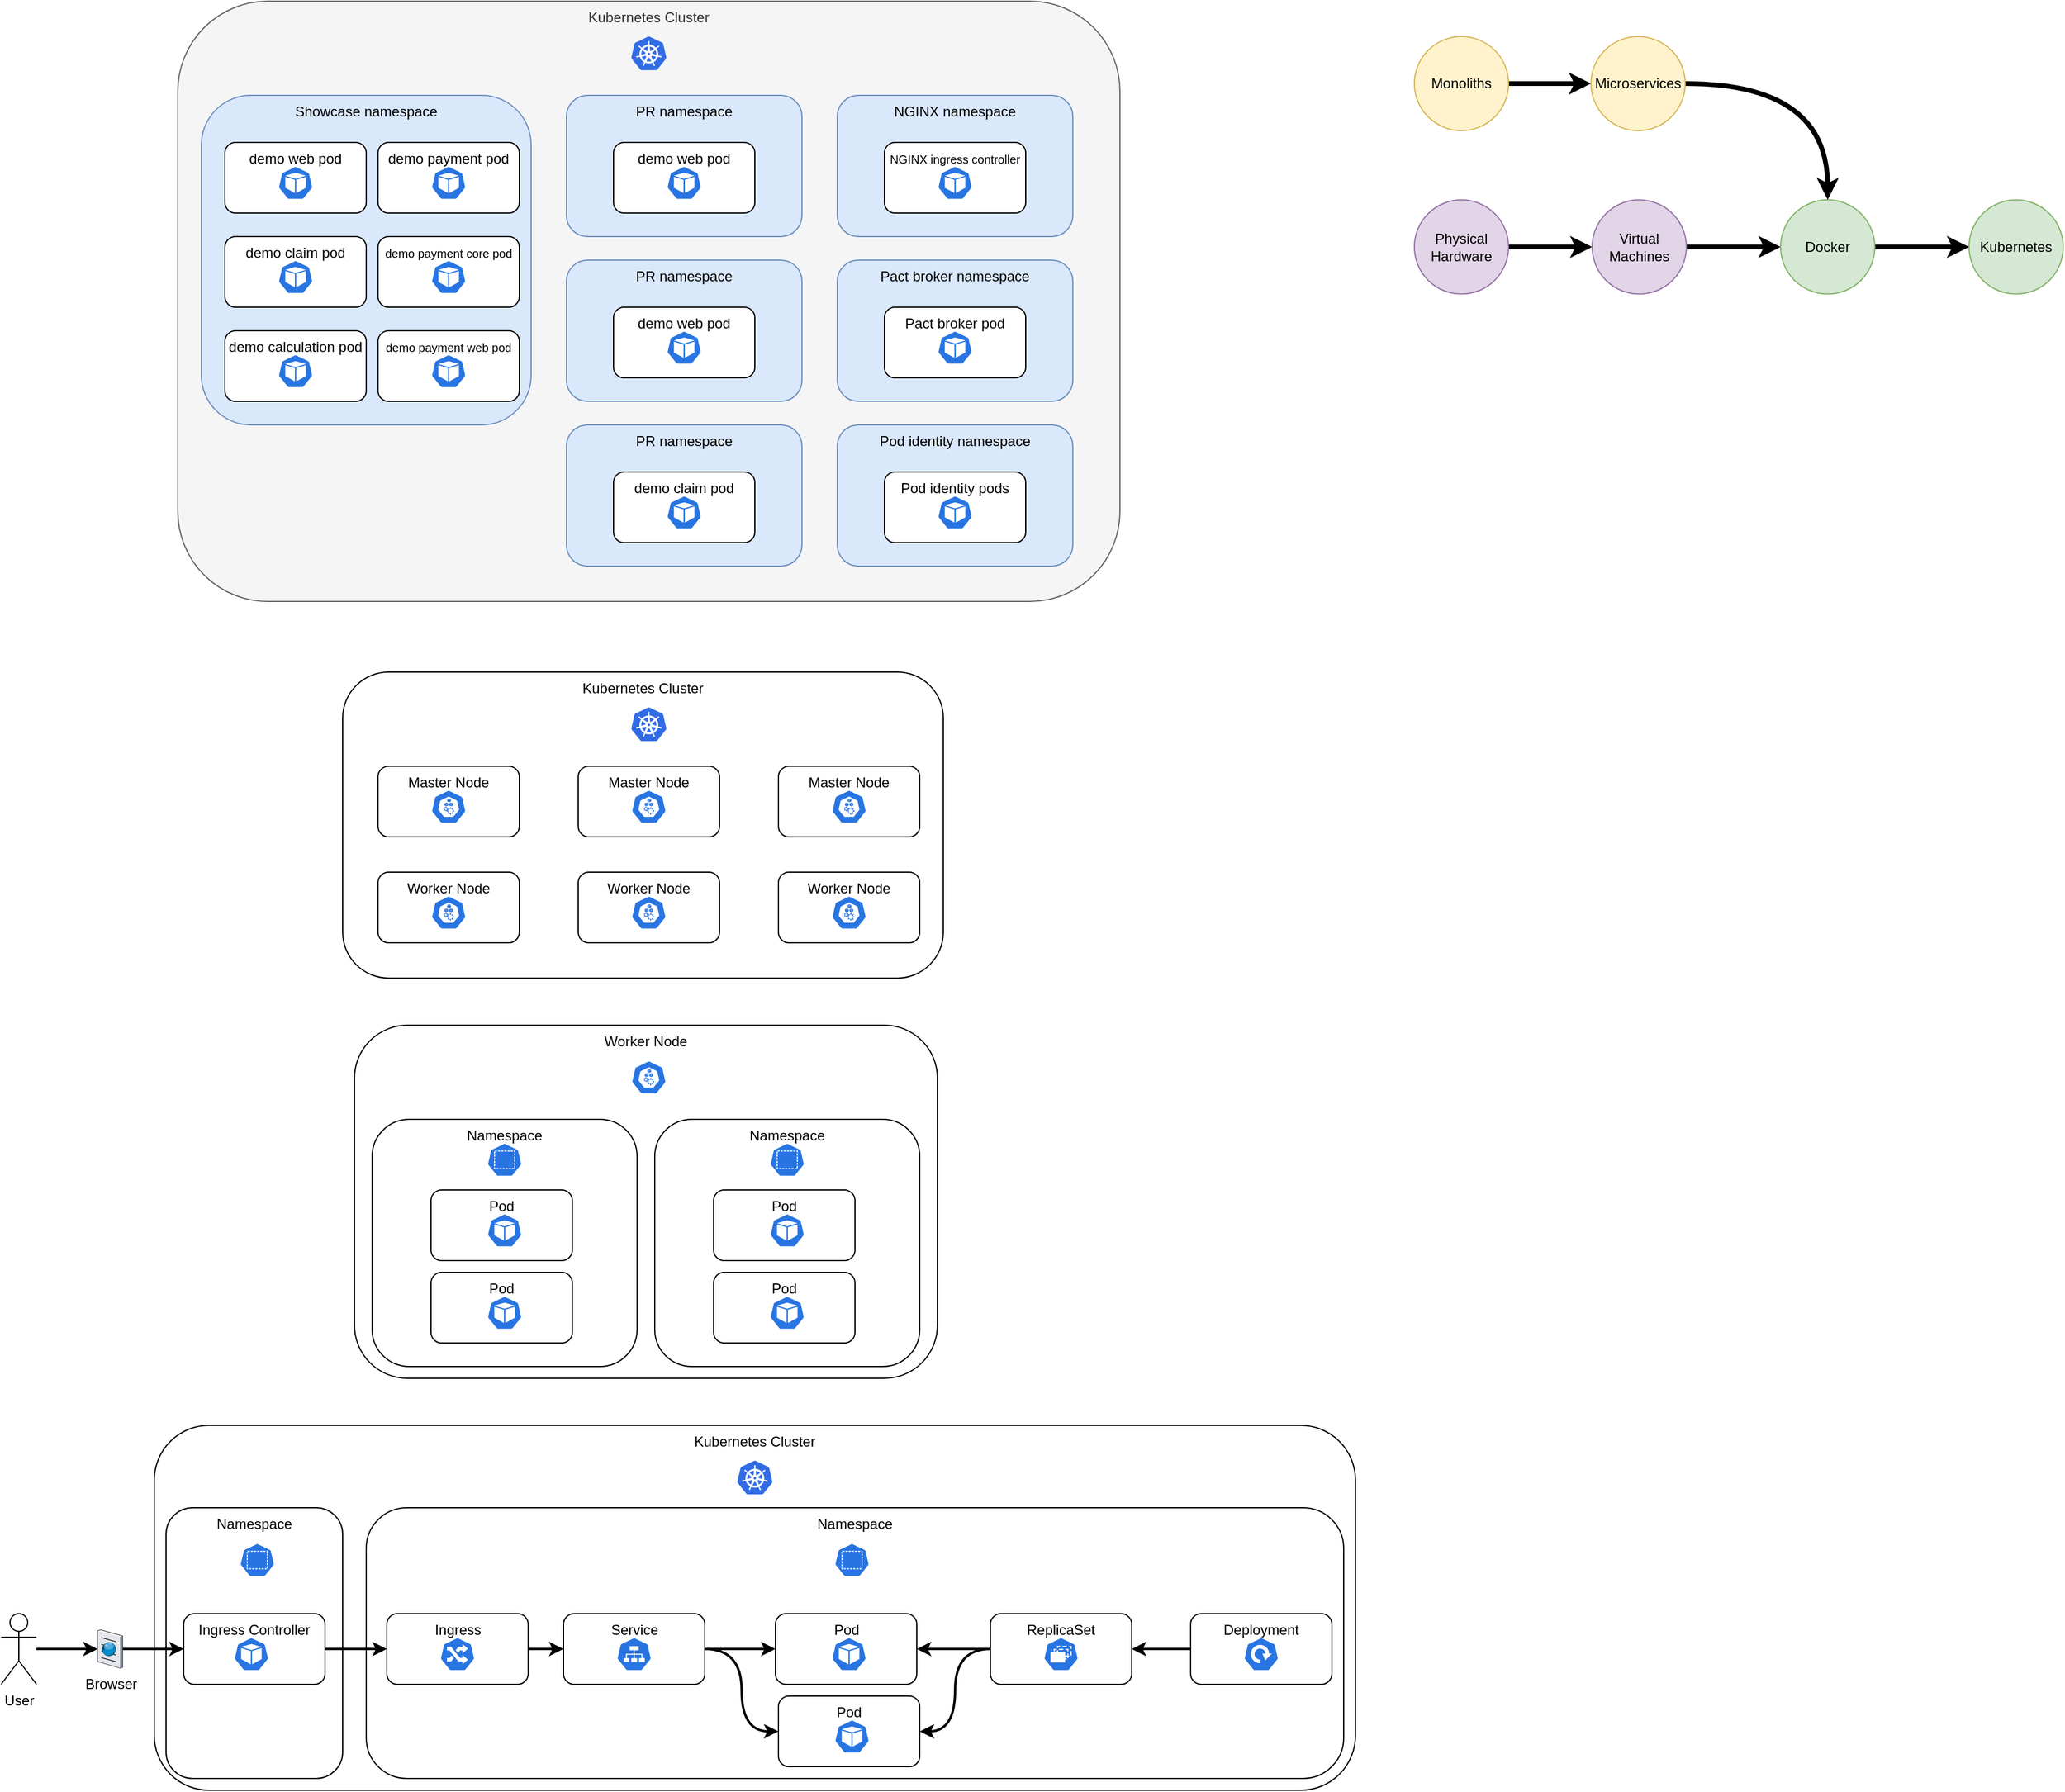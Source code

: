 <mxfile version="13.7.9" type="github">
  <diagram id="bVwzVA2QB-TCneLjOnaE" name="Page-1">
    <mxGraphModel dx="2249" dy="762" grid="1" gridSize="10" guides="1" tooltips="1" connect="1" arrows="1" fold="1" page="1" pageScale="1" pageWidth="827" pageHeight="1169" math="0" shadow="0">
      <root>
        <mxCell id="0" />
        <mxCell id="1" parent="0" />
        <mxCell id="e41JxoP05bFK3vtWO0Bo-95" value="Kubernetes Cluster" style="rounded=1;whiteSpace=wrap;html=1;horizontal=1;verticalAlign=top;" vertex="1" parent="1">
          <mxGeometry x="20" y="1240" width="1020" height="310" as="geometry" />
        </mxCell>
        <mxCell id="e41JxoP05bFK3vtWO0Bo-96" value="" style="aspect=fixed;html=1;points=[];align=center;image;fontSize=12;image=img/lib/mscae/Kubernetes.svg;" vertex="1" parent="1">
          <mxGeometry x="515" y="1270" width="30" height="28.8" as="geometry" />
        </mxCell>
        <mxCell id="D4DUJ76G0orAwDeF6ANS-1" value="Kubernetes Cluster" style="rounded=1;whiteSpace=wrap;html=1;horizontal=1;verticalAlign=top;fillColor=#f5f5f5;strokeColor=#666666;fontColor=#333333;" parent="1" vertex="1">
          <mxGeometry x="40" y="30" width="800" height="510" as="geometry" />
        </mxCell>
        <mxCell id="D4DUJ76G0orAwDeF6ANS-2" value="Showcase namespace" style="rounded=1;whiteSpace=wrap;html=1;verticalAlign=top;fillColor=#dae8fc;strokeColor=#6c8ebf;" parent="1" vertex="1">
          <mxGeometry x="60" y="110" width="280" height="280" as="geometry" />
        </mxCell>
        <mxCell id="D4DUJ76G0orAwDeF6ANS-3" value="demo web pod" style="rounded=1;whiteSpace=wrap;html=1;verticalAlign=top;" parent="1" vertex="1">
          <mxGeometry x="80" y="150" width="120" height="60" as="geometry" />
        </mxCell>
        <mxCell id="D4DUJ76G0orAwDeF6ANS-4" value="" style="html=1;dashed=0;whitespace=wrap;fillColor=#2875E2;strokeColor=#ffffff;points=[[0.005,0.63,0],[0.1,0.2,0],[0.9,0.2,0],[0.5,0,0],[0.995,0.63,0],[0.72,0.99,0],[0.5,1,0],[0.28,0.99,0]];shape=mxgraph.kubernetes.icon;prIcon=pod;aspect=fixed;" parent="1" vertex="1">
          <mxGeometry x="125" y="170" width="30" height="28.8" as="geometry" />
        </mxCell>
        <mxCell id="D4DUJ76G0orAwDeF6ANS-5" value="" style="aspect=fixed;html=1;points=[];align=center;image;fontSize=12;image=img/lib/mscae/Kubernetes.svg;" parent="1" vertex="1">
          <mxGeometry x="425" y="60" width="30" height="28.8" as="geometry" />
        </mxCell>
        <mxCell id="D4DUJ76G0orAwDeF6ANS-6" value="demo claim pod" style="rounded=1;whiteSpace=wrap;html=1;verticalAlign=top;" parent="1" vertex="1">
          <mxGeometry x="80" y="230" width="120" height="60" as="geometry" />
        </mxCell>
        <mxCell id="D4DUJ76G0orAwDeF6ANS-7" value="" style="html=1;dashed=0;whitespace=wrap;fillColor=#2875E2;strokeColor=#ffffff;points=[[0.005,0.63,0],[0.1,0.2,0],[0.9,0.2,0],[0.5,0,0],[0.995,0.63,0],[0.72,0.99,0],[0.5,1,0],[0.28,0.99,0]];shape=mxgraph.kubernetes.icon;prIcon=pod;aspect=fixed;" parent="1" vertex="1">
          <mxGeometry x="125" y="250" width="30" height="28.8" as="geometry" />
        </mxCell>
        <mxCell id="D4DUJ76G0orAwDeF6ANS-8" value="demo payment pod" style="rounded=1;whiteSpace=wrap;html=1;verticalAlign=top;" parent="1" vertex="1">
          <mxGeometry x="210" y="150" width="120" height="60" as="geometry" />
        </mxCell>
        <mxCell id="D4DUJ76G0orAwDeF6ANS-9" value="" style="html=1;dashed=0;whitespace=wrap;fillColor=#2875E2;strokeColor=#ffffff;points=[[0.005,0.63,0],[0.1,0.2,0],[0.9,0.2,0],[0.5,0,0],[0.995,0.63,0],[0.72,0.99,0],[0.5,1,0],[0.28,0.99,0]];shape=mxgraph.kubernetes.icon;prIcon=pod;aspect=fixed;" parent="1" vertex="1">
          <mxGeometry x="255" y="170" width="30" height="28.8" as="geometry" />
        </mxCell>
        <mxCell id="D4DUJ76G0orAwDeF6ANS-10" value="&lt;font style=&quot;font-size: 10px&quot;&gt;demo payment core pod&lt;/font&gt;" style="rounded=1;whiteSpace=wrap;html=1;verticalAlign=top;" parent="1" vertex="1">
          <mxGeometry x="210" y="230" width="120" height="60" as="geometry" />
        </mxCell>
        <mxCell id="D4DUJ76G0orAwDeF6ANS-11" value="" style="html=1;dashed=0;whitespace=wrap;fillColor=#2875E2;strokeColor=#ffffff;points=[[0.005,0.63,0],[0.1,0.2,0],[0.9,0.2,0],[0.5,0,0],[0.995,0.63,0],[0.72,0.99,0],[0.5,1,0],[0.28,0.99,0]];shape=mxgraph.kubernetes.icon;prIcon=pod;aspect=fixed;" parent="1" vertex="1">
          <mxGeometry x="255" y="250" width="30" height="28.8" as="geometry" />
        </mxCell>
        <mxCell id="D4DUJ76G0orAwDeF6ANS-12" value="&lt;font style=&quot;font-size: 10px&quot;&gt;demo payment web pod&lt;/font&gt;" style="rounded=1;whiteSpace=wrap;html=1;verticalAlign=top;" parent="1" vertex="1">
          <mxGeometry x="210" y="310" width="120" height="60" as="geometry" />
        </mxCell>
        <mxCell id="D4DUJ76G0orAwDeF6ANS-13" value="" style="html=1;dashed=0;whitespace=wrap;fillColor=#2875E2;strokeColor=#ffffff;points=[[0.005,0.63,0],[0.1,0.2,0],[0.9,0.2,0],[0.5,0,0],[0.995,0.63,0],[0.72,0.99,0],[0.5,1,0],[0.28,0.99,0]];shape=mxgraph.kubernetes.icon;prIcon=pod;aspect=fixed;" parent="1" vertex="1">
          <mxGeometry x="255" y="330" width="30" height="28.8" as="geometry" />
        </mxCell>
        <mxCell id="D4DUJ76G0orAwDeF6ANS-14" value="demo calculation pod" style="rounded=1;whiteSpace=wrap;html=1;verticalAlign=top;" parent="1" vertex="1">
          <mxGeometry x="80" y="310" width="120" height="60" as="geometry" />
        </mxCell>
        <mxCell id="D4DUJ76G0orAwDeF6ANS-15" value="" style="html=1;dashed=0;whitespace=wrap;fillColor=#2875E2;strokeColor=#ffffff;points=[[0.005,0.63,0],[0.1,0.2,0],[0.9,0.2,0],[0.5,0,0],[0.995,0.63,0],[0.72,0.99,0],[0.5,1,0],[0.28,0.99,0]];shape=mxgraph.kubernetes.icon;prIcon=pod;aspect=fixed;" parent="1" vertex="1">
          <mxGeometry x="125" y="330" width="30" height="28.8" as="geometry" />
        </mxCell>
        <mxCell id="D4DUJ76G0orAwDeF6ANS-16" value="PR namespace" style="rounded=1;whiteSpace=wrap;html=1;verticalAlign=top;fillColor=#dae8fc;strokeColor=#6c8ebf;" parent="1" vertex="1">
          <mxGeometry x="370" y="110" width="200" height="120" as="geometry" />
        </mxCell>
        <mxCell id="D4DUJ76G0orAwDeF6ANS-17" value="demo web pod" style="rounded=1;whiteSpace=wrap;html=1;verticalAlign=top;" parent="1" vertex="1">
          <mxGeometry x="410" y="150" width="120" height="60" as="geometry" />
        </mxCell>
        <mxCell id="D4DUJ76G0orAwDeF6ANS-18" value="" style="html=1;dashed=0;whitespace=wrap;fillColor=#2875E2;strokeColor=#ffffff;points=[[0.005,0.63,0],[0.1,0.2,0],[0.9,0.2,0],[0.5,0,0],[0.995,0.63,0],[0.72,0.99,0],[0.5,1,0],[0.28,0.99,0]];shape=mxgraph.kubernetes.icon;prIcon=pod;aspect=fixed;" parent="1" vertex="1">
          <mxGeometry x="455" y="170" width="30" height="28.8" as="geometry" />
        </mxCell>
        <mxCell id="D4DUJ76G0orAwDeF6ANS-19" value="PR namespace" style="rounded=1;whiteSpace=wrap;html=1;verticalAlign=top;fillColor=#dae8fc;strokeColor=#6c8ebf;" parent="1" vertex="1">
          <mxGeometry x="370" y="250" width="200" height="120" as="geometry" />
        </mxCell>
        <mxCell id="D4DUJ76G0orAwDeF6ANS-20" value="demo web pod" style="rounded=1;whiteSpace=wrap;html=1;verticalAlign=top;" parent="1" vertex="1">
          <mxGeometry x="410" y="290" width="120" height="60" as="geometry" />
        </mxCell>
        <mxCell id="D4DUJ76G0orAwDeF6ANS-21" value="" style="html=1;dashed=0;whitespace=wrap;fillColor=#2875E2;strokeColor=#ffffff;points=[[0.005,0.63,0],[0.1,0.2,0],[0.9,0.2,0],[0.5,0,0],[0.995,0.63,0],[0.72,0.99,0],[0.5,1,0],[0.28,0.99,0]];shape=mxgraph.kubernetes.icon;prIcon=pod;aspect=fixed;" parent="1" vertex="1">
          <mxGeometry x="455" y="310" width="30" height="28.8" as="geometry" />
        </mxCell>
        <mxCell id="D4DUJ76G0orAwDeF6ANS-22" value="PR namespace" style="rounded=1;whiteSpace=wrap;html=1;verticalAlign=top;fillColor=#dae8fc;strokeColor=#6c8ebf;" parent="1" vertex="1">
          <mxGeometry x="370" y="390" width="200" height="120" as="geometry" />
        </mxCell>
        <mxCell id="D4DUJ76G0orAwDeF6ANS-23" value="demo claim pod" style="rounded=1;whiteSpace=wrap;html=1;verticalAlign=top;" parent="1" vertex="1">
          <mxGeometry x="410" y="430" width="120" height="60" as="geometry" />
        </mxCell>
        <mxCell id="D4DUJ76G0orAwDeF6ANS-24" value="" style="html=1;dashed=0;whitespace=wrap;fillColor=#2875E2;strokeColor=#ffffff;points=[[0.005,0.63,0],[0.1,0.2,0],[0.9,0.2,0],[0.5,0,0],[0.995,0.63,0],[0.72,0.99,0],[0.5,1,0],[0.28,0.99,0]];shape=mxgraph.kubernetes.icon;prIcon=pod;aspect=fixed;" parent="1" vertex="1">
          <mxGeometry x="455" y="450" width="30" height="28.8" as="geometry" />
        </mxCell>
        <mxCell id="D4DUJ76G0orAwDeF6ANS-25" value="NGINX namespace" style="rounded=1;whiteSpace=wrap;html=1;verticalAlign=top;fillColor=#dae8fc;strokeColor=#6c8ebf;" parent="1" vertex="1">
          <mxGeometry x="600" y="110" width="200" height="120" as="geometry" />
        </mxCell>
        <mxCell id="D4DUJ76G0orAwDeF6ANS-26" value="&lt;font style=&quot;font-size: 10px&quot;&gt;NGINX ingress controller&lt;/font&gt;" style="rounded=1;whiteSpace=wrap;html=1;verticalAlign=top;" parent="1" vertex="1">
          <mxGeometry x="640" y="150" width="120" height="60" as="geometry" />
        </mxCell>
        <mxCell id="D4DUJ76G0orAwDeF6ANS-27" value="" style="html=1;dashed=0;whitespace=wrap;fillColor=#2875E2;strokeColor=#ffffff;points=[[0.005,0.63,0],[0.1,0.2,0],[0.9,0.2,0],[0.5,0,0],[0.995,0.63,0],[0.72,0.99,0],[0.5,1,0],[0.28,0.99,0]];shape=mxgraph.kubernetes.icon;prIcon=pod;aspect=fixed;" parent="1" vertex="1">
          <mxGeometry x="685" y="170" width="30" height="28.8" as="geometry" />
        </mxCell>
        <mxCell id="D4DUJ76G0orAwDeF6ANS-35" value="Pact broker namespace" style="rounded=1;whiteSpace=wrap;html=1;verticalAlign=top;fillColor=#dae8fc;strokeColor=#6c8ebf;" parent="1" vertex="1">
          <mxGeometry x="600" y="250" width="200" height="120" as="geometry" />
        </mxCell>
        <mxCell id="D4DUJ76G0orAwDeF6ANS-36" value="Pact broker pod" style="rounded=1;whiteSpace=wrap;html=1;verticalAlign=top;" parent="1" vertex="1">
          <mxGeometry x="640" y="290" width="120" height="60" as="geometry" />
        </mxCell>
        <mxCell id="D4DUJ76G0orAwDeF6ANS-37" value="" style="html=1;dashed=0;whitespace=wrap;fillColor=#2875E2;strokeColor=#ffffff;points=[[0.005,0.63,0],[0.1,0.2,0],[0.9,0.2,0],[0.5,0,0],[0.995,0.63,0],[0.72,0.99,0],[0.5,1,0],[0.28,0.99,0]];shape=mxgraph.kubernetes.icon;prIcon=pod;aspect=fixed;" parent="1" vertex="1">
          <mxGeometry x="685" y="310" width="30" height="28.8" as="geometry" />
        </mxCell>
        <mxCell id="D4DUJ76G0orAwDeF6ANS-41" value="Pod identity namespace" style="rounded=1;whiteSpace=wrap;html=1;verticalAlign=top;fillColor=#dae8fc;strokeColor=#6c8ebf;" parent="1" vertex="1">
          <mxGeometry x="600" y="390" width="200" height="120" as="geometry" />
        </mxCell>
        <mxCell id="D4DUJ76G0orAwDeF6ANS-42" value="Pod identity pods" style="rounded=1;whiteSpace=wrap;html=1;verticalAlign=top;" parent="1" vertex="1">
          <mxGeometry x="640" y="430" width="120" height="60" as="geometry" />
        </mxCell>
        <mxCell id="D4DUJ76G0orAwDeF6ANS-43" value="" style="html=1;dashed=0;whitespace=wrap;fillColor=#2875E2;strokeColor=#ffffff;points=[[0.005,0.63,0],[0.1,0.2,0],[0.9,0.2,0],[0.5,0,0],[0.995,0.63,0],[0.72,0.99,0],[0.5,1,0],[0.28,0.99,0]];shape=mxgraph.kubernetes.icon;prIcon=pod;aspect=fixed;" parent="1" vertex="1">
          <mxGeometry x="685" y="450" width="30" height="28.8" as="geometry" />
        </mxCell>
        <mxCell id="5cPNlVaCanLQCvZLbyMY-3" value="" style="edgeStyle=orthogonalEdgeStyle;rounded=0;orthogonalLoop=1;jettySize=auto;html=1;curved=1;strokeWidth=4;" parent="1" source="5cPNlVaCanLQCvZLbyMY-1" target="5cPNlVaCanLQCvZLbyMY-2" edge="1">
          <mxGeometry relative="1" as="geometry" />
        </mxCell>
        <mxCell id="5cPNlVaCanLQCvZLbyMY-1" value="Physical Hardware" style="ellipse;whiteSpace=wrap;html=1;aspect=fixed;fillColor=#e1d5e7;strokeColor=#9673a6;" parent="1" vertex="1">
          <mxGeometry x="1090" y="198.8" width="80" height="80" as="geometry" />
        </mxCell>
        <mxCell id="5cPNlVaCanLQCvZLbyMY-5" value="" style="edgeStyle=orthogonalEdgeStyle;rounded=0;orthogonalLoop=1;jettySize=auto;html=1;curved=1;strokeWidth=4;" parent="1" source="5cPNlVaCanLQCvZLbyMY-2" target="5cPNlVaCanLQCvZLbyMY-4" edge="1">
          <mxGeometry relative="1" as="geometry" />
        </mxCell>
        <mxCell id="5cPNlVaCanLQCvZLbyMY-2" value="Virtual Machines" style="ellipse;whiteSpace=wrap;html=1;aspect=fixed;fillColor=#e1d5e7;strokeColor=#9673a6;" parent="1" vertex="1">
          <mxGeometry x="1241" y="198.8" width="80" height="80" as="geometry" />
        </mxCell>
        <mxCell id="5cPNlVaCanLQCvZLbyMY-7" value="" style="edgeStyle=orthogonalEdgeStyle;rounded=0;orthogonalLoop=1;jettySize=auto;html=1;curved=1;strokeWidth=4;" parent="1" source="5cPNlVaCanLQCvZLbyMY-4" target="5cPNlVaCanLQCvZLbyMY-6" edge="1">
          <mxGeometry relative="1" as="geometry" />
        </mxCell>
        <mxCell id="5cPNlVaCanLQCvZLbyMY-4" value="Docker" style="ellipse;whiteSpace=wrap;html=1;aspect=fixed;fillColor=#d5e8d4;strokeColor=#82b366;" parent="1" vertex="1">
          <mxGeometry x="1401" y="198.8" width="80" height="80" as="geometry" />
        </mxCell>
        <mxCell id="5cPNlVaCanLQCvZLbyMY-6" value="Kubernetes" style="ellipse;whiteSpace=wrap;html=1;aspect=fixed;fillColor=#d5e8d4;strokeColor=#82b366;" parent="1" vertex="1">
          <mxGeometry x="1561" y="198.8" width="80" height="80" as="geometry" />
        </mxCell>
        <mxCell id="5cPNlVaCanLQCvZLbyMY-10" value="" style="edgeStyle=orthogonalEdgeStyle;rounded=0;orthogonalLoop=1;jettySize=auto;html=1;curved=1;strokeWidth=4;" parent="1" source="5cPNlVaCanLQCvZLbyMY-8" target="5cPNlVaCanLQCvZLbyMY-9" edge="1">
          <mxGeometry relative="1" as="geometry" />
        </mxCell>
        <mxCell id="5cPNlVaCanLQCvZLbyMY-8" value="Monoliths" style="ellipse;whiteSpace=wrap;html=1;aspect=fixed;fillColor=#fff2cc;strokeColor=#d6b656;" parent="1" vertex="1">
          <mxGeometry x="1090" y="60" width="80" height="80" as="geometry" />
        </mxCell>
        <mxCell id="5cPNlVaCanLQCvZLbyMY-11" style="edgeStyle=orthogonalEdgeStyle;rounded=0;orthogonalLoop=1;jettySize=auto;html=1;entryX=0.5;entryY=0;entryDx=0;entryDy=0;curved=1;strokeWidth=4;" parent="1" source="5cPNlVaCanLQCvZLbyMY-9" target="5cPNlVaCanLQCvZLbyMY-4" edge="1">
          <mxGeometry relative="1" as="geometry" />
        </mxCell>
        <mxCell id="5cPNlVaCanLQCvZLbyMY-9" value="Microservices" style="ellipse;whiteSpace=wrap;html=1;aspect=fixed;fillColor=#fff2cc;strokeColor=#d6b656;" parent="1" vertex="1">
          <mxGeometry x="1240" y="60" width="80" height="80" as="geometry" />
        </mxCell>
        <mxCell id="e41JxoP05bFK3vtWO0Bo-1" value="Kubernetes Cluster" style="rounded=1;whiteSpace=wrap;html=1;horizontal=1;verticalAlign=top;" vertex="1" parent="1">
          <mxGeometry x="180" y="600" width="510" height="260" as="geometry" />
        </mxCell>
        <mxCell id="e41JxoP05bFK3vtWO0Bo-5" value="" style="aspect=fixed;html=1;points=[];align=center;image;fontSize=12;image=img/lib/mscae/Kubernetes.svg;" vertex="1" parent="1">
          <mxGeometry x="425" y="630" width="30" height="28.8" as="geometry" />
        </mxCell>
        <mxCell id="e41JxoP05bFK3vtWO0Bo-34" value="Master Node" style="rounded=1;whiteSpace=wrap;html=1;verticalAlign=top;" vertex="1" parent="1">
          <mxGeometry x="210" y="680" width="120" height="60" as="geometry" />
        </mxCell>
        <mxCell id="e41JxoP05bFK3vtWO0Bo-35" value="" style="html=1;dashed=0;whitespace=wrap;fillColor=#2875E2;strokeColor=#ffffff;points=[[0.005,0.63,0],[0.1,0.2,0],[0.9,0.2,0],[0.5,0,0],[0.995,0.63,0],[0.72,0.99,0],[0.5,1,0],[0.28,0.99,0]];shape=mxgraph.kubernetes.icon;prIcon=node;aspect=fixed;" vertex="1" parent="1">
          <mxGeometry x="255" y="700" width="30" height="28.8" as="geometry" />
        </mxCell>
        <mxCell id="e41JxoP05bFK3vtWO0Bo-36" value="Master Node" style="rounded=1;whiteSpace=wrap;html=1;verticalAlign=top;" vertex="1" parent="1">
          <mxGeometry x="380" y="680" width="120" height="60" as="geometry" />
        </mxCell>
        <mxCell id="e41JxoP05bFK3vtWO0Bo-37" value="" style="html=1;dashed=0;whitespace=wrap;fillColor=#2875E2;strokeColor=#ffffff;points=[[0.005,0.63,0],[0.1,0.2,0],[0.9,0.2,0],[0.5,0,0],[0.995,0.63,0],[0.72,0.99,0],[0.5,1,0],[0.28,0.99,0]];shape=mxgraph.kubernetes.icon;prIcon=node;aspect=fixed;" vertex="1" parent="1">
          <mxGeometry x="425" y="700" width="30" height="28.8" as="geometry" />
        </mxCell>
        <mxCell id="e41JxoP05bFK3vtWO0Bo-38" value="Master Node" style="rounded=1;whiteSpace=wrap;html=1;verticalAlign=top;" vertex="1" parent="1">
          <mxGeometry x="550" y="680" width="120" height="60" as="geometry" />
        </mxCell>
        <mxCell id="e41JxoP05bFK3vtWO0Bo-39" value="" style="html=1;dashed=0;whitespace=wrap;fillColor=#2875E2;strokeColor=#ffffff;points=[[0.005,0.63,0],[0.1,0.2,0],[0.9,0.2,0],[0.5,0,0],[0.995,0.63,0],[0.72,0.99,0],[0.5,1,0],[0.28,0.99,0]];shape=mxgraph.kubernetes.icon;prIcon=node;aspect=fixed;" vertex="1" parent="1">
          <mxGeometry x="595" y="700" width="30" height="28.8" as="geometry" />
        </mxCell>
        <mxCell id="e41JxoP05bFK3vtWO0Bo-40" value="Worker Node" style="rounded=1;whiteSpace=wrap;html=1;verticalAlign=top;" vertex="1" parent="1">
          <mxGeometry x="210" y="770" width="120" height="60" as="geometry" />
        </mxCell>
        <mxCell id="e41JxoP05bFK3vtWO0Bo-41" value="" style="html=1;dashed=0;whitespace=wrap;fillColor=#2875E2;strokeColor=#ffffff;points=[[0.005,0.63,0],[0.1,0.2,0],[0.9,0.2,0],[0.5,0,0],[0.995,0.63,0],[0.72,0.99,0],[0.5,1,0],[0.28,0.99,0]];shape=mxgraph.kubernetes.icon;prIcon=node;aspect=fixed;" vertex="1" parent="1">
          <mxGeometry x="255" y="790" width="30" height="28.8" as="geometry" />
        </mxCell>
        <mxCell id="e41JxoP05bFK3vtWO0Bo-42" value="Worker Node" style="rounded=1;whiteSpace=wrap;html=1;verticalAlign=top;" vertex="1" parent="1">
          <mxGeometry x="380" y="770" width="120" height="60" as="geometry" />
        </mxCell>
        <mxCell id="e41JxoP05bFK3vtWO0Bo-43" value="" style="html=1;dashed=0;whitespace=wrap;fillColor=#2875E2;strokeColor=#ffffff;points=[[0.005,0.63,0],[0.1,0.2,0],[0.9,0.2,0],[0.5,0,0],[0.995,0.63,0],[0.72,0.99,0],[0.5,1,0],[0.28,0.99,0]];shape=mxgraph.kubernetes.icon;prIcon=node;aspect=fixed;" vertex="1" parent="1">
          <mxGeometry x="425" y="790" width="30" height="28.8" as="geometry" />
        </mxCell>
        <mxCell id="e41JxoP05bFK3vtWO0Bo-44" value="Worker Node" style="rounded=1;whiteSpace=wrap;html=1;verticalAlign=top;" vertex="1" parent="1">
          <mxGeometry x="550" y="770" width="120" height="60" as="geometry" />
        </mxCell>
        <mxCell id="e41JxoP05bFK3vtWO0Bo-45" value="" style="html=1;dashed=0;whitespace=wrap;fillColor=#2875E2;strokeColor=#ffffff;points=[[0.005,0.63,0],[0.1,0.2,0],[0.9,0.2,0],[0.5,0,0],[0.995,0.63,0],[0.72,0.99,0],[0.5,1,0],[0.28,0.99,0]];shape=mxgraph.kubernetes.icon;prIcon=node;aspect=fixed;" vertex="1" parent="1">
          <mxGeometry x="595" y="790" width="30" height="28.8" as="geometry" />
        </mxCell>
        <mxCell id="e41JxoP05bFK3vtWO0Bo-46" value="Worker Node" style="rounded=1;whiteSpace=wrap;html=1;horizontal=1;verticalAlign=top;" vertex="1" parent="1">
          <mxGeometry x="190" y="900" width="495" height="300" as="geometry" />
        </mxCell>
        <mxCell id="e41JxoP05bFK3vtWO0Bo-48" value="Namespace" style="rounded=1;whiteSpace=wrap;html=1;verticalAlign=top;" vertex="1" parent="1">
          <mxGeometry x="205" y="980" width="225" height="210" as="geometry" />
        </mxCell>
        <mxCell id="e41JxoP05bFK3vtWO0Bo-60" value="" style="html=1;dashed=0;whitespace=wrap;fillColor=#2875E2;strokeColor=#ffffff;points=[[0.005,0.63,0],[0.1,0.2,0],[0.9,0.2,0],[0.5,0,0],[0.995,0.63,0],[0.72,0.99,0],[0.5,1,0],[0.28,0.99,0]];shape=mxgraph.kubernetes.icon;prIcon=node;aspect=fixed;" vertex="1" parent="1">
          <mxGeometry x="425" y="930" width="30" height="28.8" as="geometry" />
        </mxCell>
        <mxCell id="e41JxoP05bFK3vtWO0Bo-61" value="" style="html=1;dashed=0;whitespace=wrap;fillColor=#2875E2;strokeColor=#ffffff;points=[[0.005,0.63,0],[0.1,0.2,0],[0.9,0.2,0],[0.5,0,0],[0.995,0.63,0],[0.72,0.99,0],[0.5,1,0],[0.28,0.99,0]];shape=mxgraph.kubernetes.icon;prIcon=ns;aspect=fixed;" vertex="1" parent="1">
          <mxGeometry x="302.5" y="1000" width="30" height="28.8" as="geometry" />
        </mxCell>
        <mxCell id="e41JxoP05bFK3vtWO0Bo-62" value="Pod" style="rounded=1;whiteSpace=wrap;html=1;verticalAlign=top;" vertex="1" parent="1">
          <mxGeometry x="255" y="1040" width="120" height="60" as="geometry" />
        </mxCell>
        <mxCell id="e41JxoP05bFK3vtWO0Bo-63" value="" style="html=1;dashed=0;whitespace=wrap;fillColor=#2875E2;strokeColor=#ffffff;points=[[0.005,0.63,0],[0.1,0.2,0],[0.9,0.2,0],[0.5,0,0],[0.995,0.63,0],[0.72,0.99,0],[0.5,1,0],[0.28,0.99,0]];shape=mxgraph.kubernetes.icon;prIcon=pod;aspect=fixed;" vertex="1" parent="1">
          <mxGeometry x="302.5" y="1060" width="30" height="28.8" as="geometry" />
        </mxCell>
        <mxCell id="e41JxoP05bFK3vtWO0Bo-64" value="Pod" style="rounded=1;whiteSpace=wrap;html=1;verticalAlign=top;" vertex="1" parent="1">
          <mxGeometry x="255" y="1110" width="120" height="60" as="geometry" />
        </mxCell>
        <mxCell id="e41JxoP05bFK3vtWO0Bo-65" value="" style="html=1;dashed=0;whitespace=wrap;fillColor=#2875E2;strokeColor=#ffffff;points=[[0.005,0.63,0],[0.1,0.2,0],[0.9,0.2,0],[0.5,0,0],[0.995,0.63,0],[0.72,0.99,0],[0.5,1,0],[0.28,0.99,0]];shape=mxgraph.kubernetes.icon;prIcon=pod;aspect=fixed;" vertex="1" parent="1">
          <mxGeometry x="302.5" y="1130" width="30" height="28.8" as="geometry" />
        </mxCell>
        <mxCell id="e41JxoP05bFK3vtWO0Bo-66" value="Namespace" style="rounded=1;whiteSpace=wrap;html=1;verticalAlign=top;" vertex="1" parent="1">
          <mxGeometry x="445" y="980" width="225" height="210" as="geometry" />
        </mxCell>
        <mxCell id="e41JxoP05bFK3vtWO0Bo-67" value="" style="html=1;dashed=0;whitespace=wrap;fillColor=#2875E2;strokeColor=#ffffff;points=[[0.005,0.63,0],[0.1,0.2,0],[0.9,0.2,0],[0.5,0,0],[0.995,0.63,0],[0.72,0.99,0],[0.5,1,0],[0.28,0.99,0]];shape=mxgraph.kubernetes.icon;prIcon=ns;aspect=fixed;" vertex="1" parent="1">
          <mxGeometry x="542.5" y="1000" width="30" height="28.8" as="geometry" />
        </mxCell>
        <mxCell id="e41JxoP05bFK3vtWO0Bo-68" value="Pod" style="rounded=1;whiteSpace=wrap;html=1;verticalAlign=top;" vertex="1" parent="1">
          <mxGeometry x="495" y="1040" width="120" height="60" as="geometry" />
        </mxCell>
        <mxCell id="e41JxoP05bFK3vtWO0Bo-69" value="" style="html=1;dashed=0;whitespace=wrap;fillColor=#2875E2;strokeColor=#ffffff;points=[[0.005,0.63,0],[0.1,0.2,0],[0.9,0.2,0],[0.5,0,0],[0.995,0.63,0],[0.72,0.99,0],[0.5,1,0],[0.28,0.99,0]];shape=mxgraph.kubernetes.icon;prIcon=pod;aspect=fixed;" vertex="1" parent="1">
          <mxGeometry x="542.5" y="1060" width="30" height="28.8" as="geometry" />
        </mxCell>
        <mxCell id="e41JxoP05bFK3vtWO0Bo-70" value="Pod" style="rounded=1;whiteSpace=wrap;html=1;verticalAlign=top;" vertex="1" parent="1">
          <mxGeometry x="495" y="1110" width="120" height="60" as="geometry" />
        </mxCell>
        <mxCell id="e41JxoP05bFK3vtWO0Bo-71" value="" style="html=1;dashed=0;whitespace=wrap;fillColor=#2875E2;strokeColor=#ffffff;points=[[0.005,0.63,0],[0.1,0.2,0],[0.9,0.2,0],[0.5,0,0],[0.995,0.63,0],[0.72,0.99,0],[0.5,1,0],[0.28,0.99,0]];shape=mxgraph.kubernetes.icon;prIcon=pod;aspect=fixed;" vertex="1" parent="1">
          <mxGeometry x="542.5" y="1130" width="30" height="28.8" as="geometry" />
        </mxCell>
        <mxCell id="e41JxoP05bFK3vtWO0Bo-72" value="Namespace" style="rounded=1;whiteSpace=wrap;html=1;horizontal=1;verticalAlign=top;" vertex="1" parent="1">
          <mxGeometry x="200" y="1310" width="830" height="230" as="geometry" />
        </mxCell>
        <mxCell id="e41JxoP05bFK3vtWO0Bo-74" value="" style="html=1;dashed=0;whitespace=wrap;fillColor=#2875E2;strokeColor=#ffffff;points=[[0.005,0.63,0],[0.1,0.2,0],[0.9,0.2,0],[0.5,0,0],[0.995,0.63,0],[0.72,0.99,0],[0.5,1,0],[0.28,0.99,0]];shape=mxgraph.kubernetes.icon;prIcon=ns;aspect=fixed;" vertex="1" parent="1">
          <mxGeometry x="597.5" y="1340" width="30" height="28.8" as="geometry" />
        </mxCell>
        <mxCell id="e41JxoP05bFK3vtWO0Bo-75" value="Pod" style="rounded=1;whiteSpace=wrap;html=1;verticalAlign=top;" vertex="1" parent="1">
          <mxGeometry x="547.5" y="1400" width="120" height="60" as="geometry" />
        </mxCell>
        <mxCell id="e41JxoP05bFK3vtWO0Bo-76" value="" style="html=1;dashed=0;whitespace=wrap;fillColor=#2875E2;strokeColor=#ffffff;points=[[0.005,0.63,0],[0.1,0.2,0],[0.9,0.2,0],[0.5,0,0],[0.995,0.63,0],[0.72,0.99,0],[0.5,1,0],[0.28,0.99,0]];shape=mxgraph.kubernetes.icon;prIcon=pod;aspect=fixed;" vertex="1" parent="1">
          <mxGeometry x="595" y="1420" width="30" height="28.8" as="geometry" />
        </mxCell>
        <mxCell id="e41JxoP05bFK3vtWO0Bo-81" style="edgeStyle=orthogonalEdgeStyle;rounded=0;orthogonalLoop=1;jettySize=auto;html=1;strokeWidth=2;" edge="1" parent="1" source="e41JxoP05bFK3vtWO0Bo-77" target="e41JxoP05bFK3vtWO0Bo-75">
          <mxGeometry relative="1" as="geometry" />
        </mxCell>
        <mxCell id="e41JxoP05bFK3vtWO0Bo-82" style="edgeStyle=orthogonalEdgeStyle;rounded=0;orthogonalLoop=1;jettySize=auto;html=1;entryX=0;entryY=0.5;entryDx=0;entryDy=0;strokeWidth=2;curved=1;" edge="1" parent="1" source="e41JxoP05bFK3vtWO0Bo-77" target="e41JxoP05bFK3vtWO0Bo-78">
          <mxGeometry relative="1" as="geometry" />
        </mxCell>
        <mxCell id="e41JxoP05bFK3vtWO0Bo-77" value="Service" style="rounded=1;whiteSpace=wrap;html=1;verticalAlign=top;" vertex="1" parent="1">
          <mxGeometry x="367.5" y="1400" width="120" height="60" as="geometry" />
        </mxCell>
        <mxCell id="e41JxoP05bFK3vtWO0Bo-78" value="Pod" style="rounded=1;whiteSpace=wrap;html=1;verticalAlign=top;" vertex="1" parent="1">
          <mxGeometry x="550" y="1470" width="120" height="60" as="geometry" />
        </mxCell>
        <mxCell id="e41JxoP05bFK3vtWO0Bo-79" value="" style="html=1;dashed=0;whitespace=wrap;fillColor=#2875E2;strokeColor=#ffffff;points=[[0.005,0.63,0],[0.1,0.2,0],[0.9,0.2,0],[0.5,0,0],[0.995,0.63,0],[0.72,0.99,0],[0.5,1,0],[0.28,0.99,0]];shape=mxgraph.kubernetes.icon;prIcon=pod;aspect=fixed;" vertex="1" parent="1">
          <mxGeometry x="597.5" y="1490" width="30" height="28.8" as="geometry" />
        </mxCell>
        <mxCell id="e41JxoP05bFK3vtWO0Bo-80" value="" style="html=1;dashed=0;whitespace=wrap;fillColor=#2875E2;strokeColor=#ffffff;points=[[0.005,0.63,0],[0.1,0.2,0],[0.9,0.2,0],[0.5,0,0],[0.995,0.63,0],[0.72,0.99,0],[0.5,1,0],[0.28,0.99,0]];shape=mxgraph.kubernetes.icon;prIcon=svc;aspect=fixed;" vertex="1" parent="1">
          <mxGeometry x="412.5" y="1420" width="30" height="28.8" as="geometry" />
        </mxCell>
        <mxCell id="e41JxoP05bFK3vtWO0Bo-85" value="" style="edgeStyle=orthogonalEdgeStyle;curved=1;rounded=0;orthogonalLoop=1;jettySize=auto;html=1;strokeWidth=2;entryX=0;entryY=0.5;entryDx=0;entryDy=0;" edge="1" parent="1" source="e41JxoP05bFK3vtWO0Bo-83" target="e41JxoP05bFK3vtWO0Bo-77">
          <mxGeometry relative="1" as="geometry" />
        </mxCell>
        <mxCell id="e41JxoP05bFK3vtWO0Bo-83" value="Ingress" style="rounded=1;whiteSpace=wrap;html=1;verticalAlign=top;" vertex="1" parent="1">
          <mxGeometry x="217.5" y="1400" width="120" height="60" as="geometry" />
        </mxCell>
        <mxCell id="e41JxoP05bFK3vtWO0Bo-84" value="" style="html=1;dashed=0;whitespace=wrap;fillColor=#2875E2;strokeColor=#ffffff;points=[[0.005,0.63,0],[0.1,0.2,0],[0.9,0.2,0],[0.5,0,0],[0.995,0.63,0],[0.72,0.99,0],[0.5,1,0],[0.28,0.99,0]];shape=mxgraph.kubernetes.icon;prIcon=ing;aspect=fixed;" vertex="1" parent="1">
          <mxGeometry x="262.5" y="1420" width="30" height="28.8" as="geometry" />
        </mxCell>
        <mxCell id="e41JxoP05bFK3vtWO0Bo-86" value="Namespace" style="rounded=1;whiteSpace=wrap;html=1;horizontal=1;verticalAlign=top;" vertex="1" parent="1">
          <mxGeometry x="30" y="1310" width="150" height="230" as="geometry" />
        </mxCell>
        <mxCell id="e41JxoP05bFK3vtWO0Bo-87" value="" style="html=1;dashed=0;whitespace=wrap;fillColor=#2875E2;strokeColor=#ffffff;points=[[0.005,0.63,0],[0.1,0.2,0],[0.9,0.2,0],[0.5,0,0],[0.995,0.63,0],[0.72,0.99,0],[0.5,1,0],[0.28,0.99,0]];shape=mxgraph.kubernetes.icon;prIcon=ns;aspect=fixed;" vertex="1" parent="1">
          <mxGeometry x="92.5" y="1340" width="30" height="28.8" as="geometry" />
        </mxCell>
        <mxCell id="e41JxoP05bFK3vtWO0Bo-90" style="edgeStyle=orthogonalEdgeStyle;curved=1;rounded=0;orthogonalLoop=1;jettySize=auto;html=1;entryX=0;entryY=0.5;entryDx=0;entryDy=0;strokeWidth=2;" edge="1" parent="1" source="e41JxoP05bFK3vtWO0Bo-88" target="e41JxoP05bFK3vtWO0Bo-83">
          <mxGeometry relative="1" as="geometry" />
        </mxCell>
        <mxCell id="e41JxoP05bFK3vtWO0Bo-88" value="Ingress Controller" style="rounded=1;whiteSpace=wrap;html=1;verticalAlign=top;" vertex="1" parent="1">
          <mxGeometry x="45" y="1400" width="120" height="60" as="geometry" />
        </mxCell>
        <mxCell id="e41JxoP05bFK3vtWO0Bo-89" value="" style="html=1;dashed=0;whitespace=wrap;fillColor=#2875E2;strokeColor=#ffffff;points=[[0.005,0.63,0],[0.1,0.2,0],[0.9,0.2,0],[0.5,0,0],[0.995,0.63,0],[0.72,0.99,0],[0.5,1,0],[0.28,0.99,0]];shape=mxgraph.kubernetes.icon;prIcon=pod;aspect=fixed;" vertex="1" parent="1">
          <mxGeometry x="87.5" y="1420" width="30" height="28.8" as="geometry" />
        </mxCell>
        <mxCell id="e41JxoP05bFK3vtWO0Bo-94" style="edgeStyle=orthogonalEdgeStyle;curved=1;rounded=0;orthogonalLoop=1;jettySize=auto;html=1;strokeWidth=2;" edge="1" parent="1" source="e41JxoP05bFK3vtWO0Bo-91" target="e41JxoP05bFK3vtWO0Bo-92">
          <mxGeometry relative="1" as="geometry" />
        </mxCell>
        <mxCell id="e41JxoP05bFK3vtWO0Bo-91" value="User" style="shape=umlActor;verticalLabelPosition=bottom;verticalAlign=top;html=1;outlineConnect=0;" vertex="1" parent="1">
          <mxGeometry x="-110" y="1400" width="30" height="60" as="geometry" />
        </mxCell>
        <mxCell id="e41JxoP05bFK3vtWO0Bo-93" value="" style="edgeStyle=orthogonalEdgeStyle;curved=1;rounded=0;orthogonalLoop=1;jettySize=auto;html=1;strokeWidth=2;entryX=0;entryY=0.5;entryDx=0;entryDy=0;" edge="1" parent="1" source="e41JxoP05bFK3vtWO0Bo-92" target="e41JxoP05bFK3vtWO0Bo-88">
          <mxGeometry relative="1" as="geometry" />
        </mxCell>
        <mxCell id="e41JxoP05bFK3vtWO0Bo-92" value="Browser" style="verticalLabelPosition=bottom;aspect=fixed;html=1;verticalAlign=top;strokeColor=none;align=center;outlineConnect=0;shape=mxgraph.citrix.browser;" vertex="1" parent="1">
          <mxGeometry x="-28.14" y="1413.75" width="21.29" height="32.5" as="geometry" />
        </mxCell>
        <mxCell id="e41JxoP05bFK3vtWO0Bo-102" style="edgeStyle=orthogonalEdgeStyle;curved=1;rounded=0;orthogonalLoop=1;jettySize=auto;html=1;strokeWidth=2;" edge="1" parent="1" source="e41JxoP05bFK3vtWO0Bo-99" target="e41JxoP05bFK3vtWO0Bo-75">
          <mxGeometry relative="1" as="geometry" />
        </mxCell>
        <mxCell id="e41JxoP05bFK3vtWO0Bo-103" style="edgeStyle=orthogonalEdgeStyle;curved=1;rounded=0;orthogonalLoop=1;jettySize=auto;html=1;entryX=1;entryY=0.5;entryDx=0;entryDy=0;strokeWidth=2;" edge="1" parent="1" source="e41JxoP05bFK3vtWO0Bo-99" target="e41JxoP05bFK3vtWO0Bo-78">
          <mxGeometry relative="1" as="geometry" />
        </mxCell>
        <mxCell id="e41JxoP05bFK3vtWO0Bo-99" value="ReplicaSet" style="rounded=1;whiteSpace=wrap;html=1;verticalAlign=top;" vertex="1" parent="1">
          <mxGeometry x="730" y="1400" width="120" height="60" as="geometry" />
        </mxCell>
        <mxCell id="e41JxoP05bFK3vtWO0Bo-104" style="edgeStyle=orthogonalEdgeStyle;curved=1;rounded=0;orthogonalLoop=1;jettySize=auto;html=1;entryX=1;entryY=0.5;entryDx=0;entryDy=0;strokeWidth=2;" edge="1" parent="1" source="e41JxoP05bFK3vtWO0Bo-100" target="e41JxoP05bFK3vtWO0Bo-99">
          <mxGeometry relative="1" as="geometry" />
        </mxCell>
        <mxCell id="e41JxoP05bFK3vtWO0Bo-100" value="Deployment" style="rounded=1;whiteSpace=wrap;html=1;verticalAlign=top;" vertex="1" parent="1">
          <mxGeometry x="900" y="1400" width="120" height="60" as="geometry" />
        </mxCell>
        <mxCell id="e41JxoP05bFK3vtWO0Bo-105" value="" style="html=1;dashed=0;whitespace=wrap;fillColor=#2875E2;strokeColor=#ffffff;points=[[0.005,0.63,0],[0.1,0.2,0],[0.9,0.2,0],[0.5,0,0],[0.995,0.63,0],[0.72,0.99,0],[0.5,1,0],[0.28,0.99,0]];shape=mxgraph.kubernetes.icon;prIcon=rs;aspect=fixed;" vertex="1" parent="1">
          <mxGeometry x="775" y="1420" width="30" height="28.8" as="geometry" />
        </mxCell>
        <mxCell id="e41JxoP05bFK3vtWO0Bo-106" value="" style="html=1;dashed=0;whitespace=wrap;fillColor=#2875E2;strokeColor=#ffffff;points=[[0.005,0.63,0],[0.1,0.2,0],[0.9,0.2,0],[0.5,0,0],[0.995,0.63,0],[0.72,0.99,0],[0.5,1,0],[0.28,0.99,0]];shape=mxgraph.kubernetes.icon;prIcon=deploy;aspect=fixed;" vertex="1" parent="1">
          <mxGeometry x="945" y="1420" width="30" height="28.8" as="geometry" />
        </mxCell>
      </root>
    </mxGraphModel>
  </diagram>
</mxfile>
